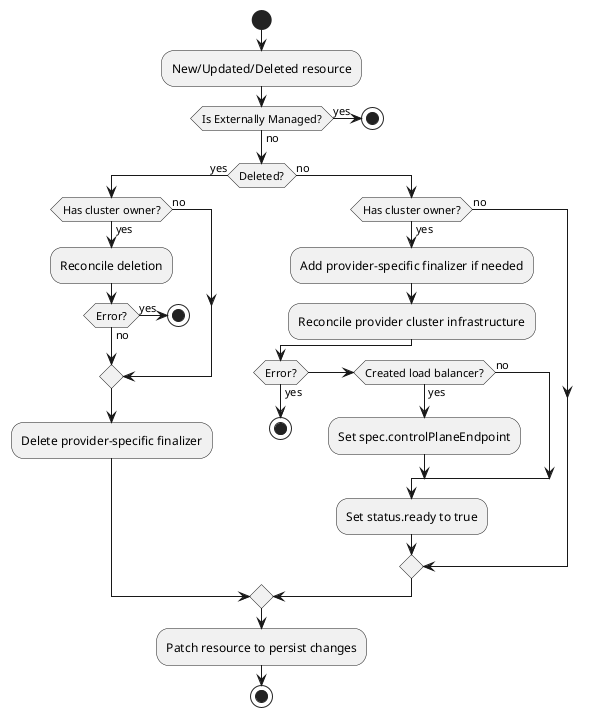 @startuml

start

:New/Updated/Deleted resource;

if (Is Externally Managed?) then (yes)
    stop
  else (no)
  endif
if (Deleted?) then (yes)
    if (Has cluster owner?) then (yes)
        :Reconcile deletion;
        if (Error?) then (yes)
            stop
        else (no)
        endif
    else (no)
    endif
    :Delete provider-specific finalizer;
else (no)
    if (Has cluster owner?) then (yes)
        :Add provider-specific finalizer if needed;
        :Reconcile provider cluster infrastructure;
        if (Error?) then (yes)
            stop
        elseif (Created load balancer?) then (yes)
            :Set spec.controlPlaneEndpoint;
        else (no)
        endif
        :Set status.ready to true;
    else (no)
    endif
endif
:Patch resource to persist changes;
stop

@enduml
